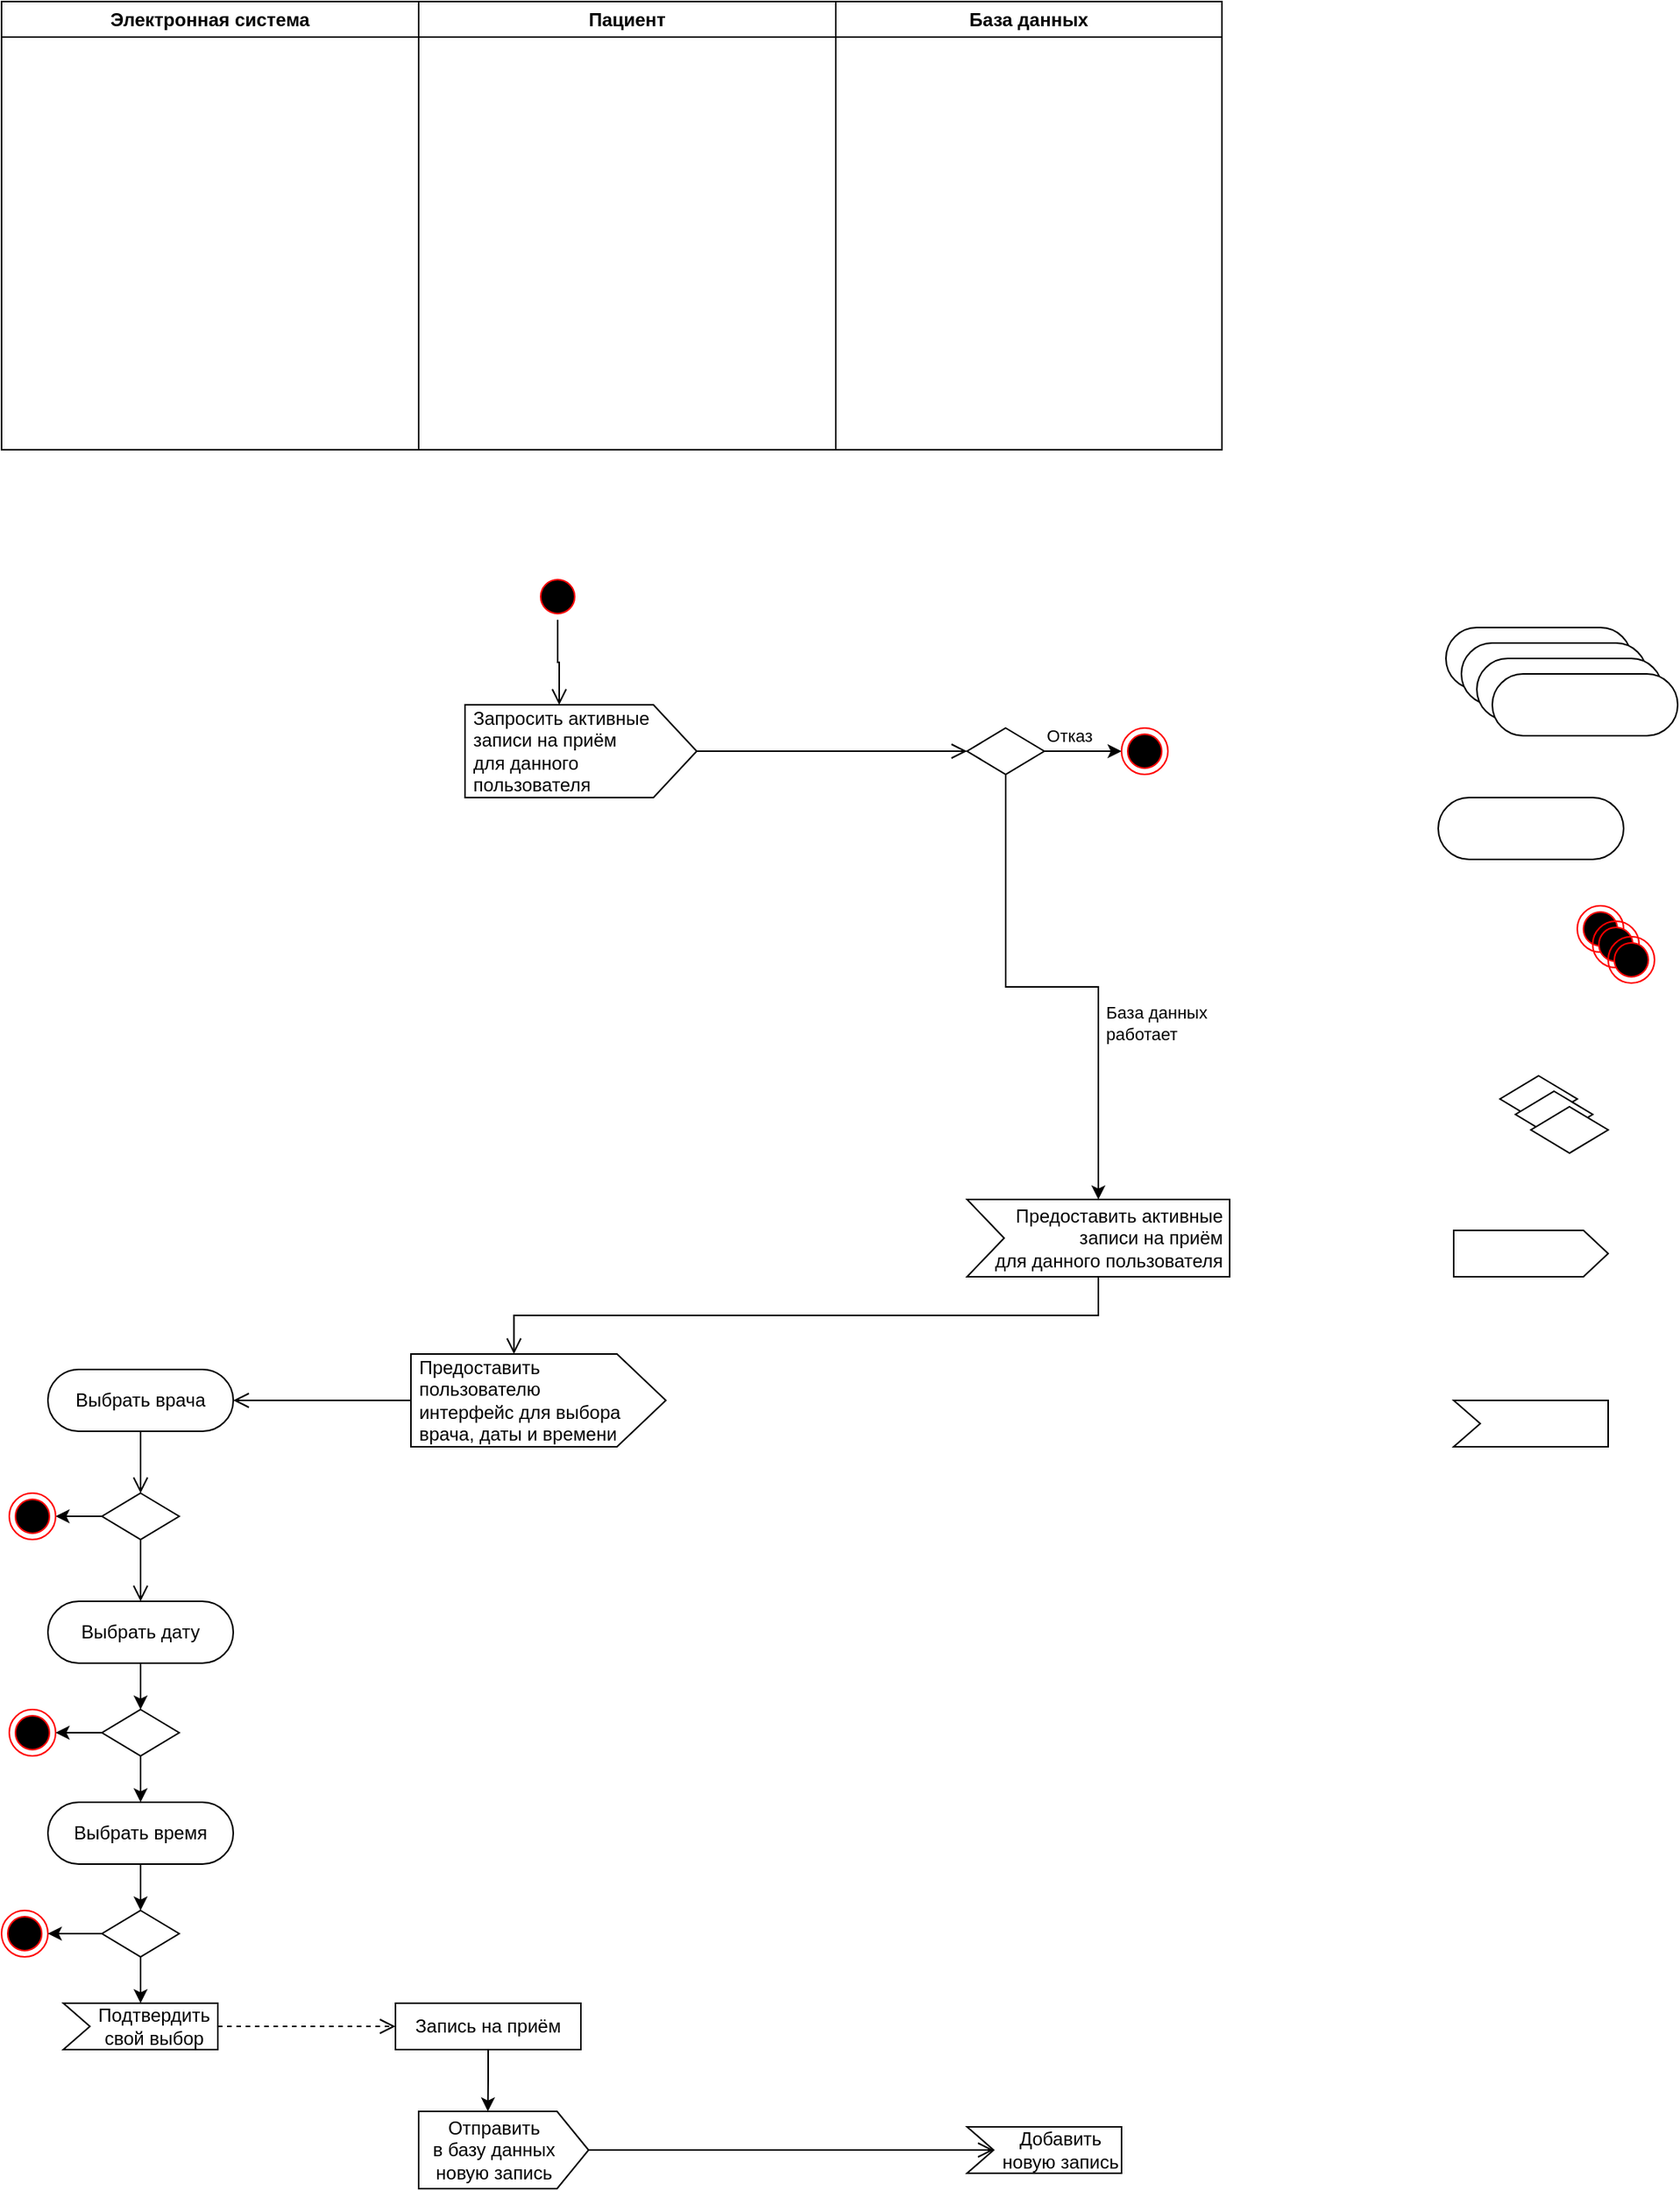 <mxfile version="26.2.13">
  <diagram name="Страница — 1" id="-tc6Zpcz32htVxLumAgN">
    <mxGraphModel dx="1500" dy="1010" grid="1" gridSize="10" guides="1" tooltips="1" connect="1" arrows="1" fold="1" page="1" pageScale="1" pageWidth="827" pageHeight="1169" math="0" shadow="0">
      <root>
        <mxCell id="0" />
        <mxCell id="1" parent="0" />
        <mxCell id="M7IDQv3rWQjjXNekp93g-1" value="Пациент" style="swimlane;whiteSpace=wrap;html=1;" parent="1" vertex="1">
          <mxGeometry x="290" y="20" width="270" height="290" as="geometry" />
        </mxCell>
        <mxCell id="M7IDQv3rWQjjXNekp93g-2" value="Электронная система" style="swimlane;whiteSpace=wrap;html=1;" parent="1" vertex="1">
          <mxGeometry x="20" y="20" width="270" height="290" as="geometry" />
        </mxCell>
        <mxCell id="M7IDQv3rWQjjXNekp93g-5" value="" style="ellipse;html=1;shape=endState;fillColor=#000000;strokeColor=#ff0000;" parent="1" vertex="1">
          <mxGeometry x="1040" y="605" width="30" height="30" as="geometry" />
        </mxCell>
        <mxCell id="M7IDQv3rWQjjXNekp93g-6" value="" style="ellipse;html=1;shape=startState;fillColor=#000000;strokeColor=#ff0000;" parent="1" vertex="1">
          <mxGeometry x="365" y="390" width="30" height="30" as="geometry" />
        </mxCell>
        <mxCell id="M7IDQv3rWQjjXNekp93g-7" value="" style="edgeStyle=orthogonalEdgeStyle;html=1;verticalAlign=bottom;endArrow=open;endSize=8;strokeColor=#000000;rounded=0;entryX=0;entryY=0;entryDx=61;entryDy=0;entryPerimeter=0;" parent="1" source="M7IDQv3rWQjjXNekp93g-6" edge="1" target="M7IDQv3rWQjjXNekp93g-46">
          <mxGeometry relative="1" as="geometry">
            <mxPoint x="430" y="448" as="targetPoint" />
          </mxGeometry>
        </mxCell>
        <mxCell id="M7IDQv3rWQjjXNekp93g-21" style="edgeStyle=orthogonalEdgeStyle;rounded=0;orthogonalLoop=1;jettySize=auto;html=1;exitX=0;exitY=0.5;exitDx=0;exitDy=0;entryX=1;entryY=0.5;entryDx=0;entryDy=0;" parent="1" source="M7IDQv3rWQjjXNekp93g-8" target="M7IDQv3rWQjjXNekp93g-19" edge="1">
          <mxGeometry relative="1" as="geometry" />
        </mxCell>
        <mxCell id="M7IDQv3rWQjjXNekp93g-28" style="edgeStyle=orthogonalEdgeStyle;rounded=0;orthogonalLoop=1;jettySize=auto;html=1;exitX=0.5;exitY=1;exitDx=0;exitDy=0;entryX=0.5;entryY=0;entryDx=0;entryDy=0;endArrow=open;endFill=0;endSize=8;" parent="1" source="M7IDQv3rWQjjXNekp93g-8" target="M7IDQv3rWQjjXNekp93g-14" edge="1">
          <mxGeometry relative="1" as="geometry" />
        </mxCell>
        <mxCell id="M7IDQv3rWQjjXNekp93g-8" value="" style="rhombus;whiteSpace=wrap;html=1;" parent="1" vertex="1">
          <mxGeometry x="85" y="985" width="50" height="30" as="geometry" />
        </mxCell>
        <mxCell id="M7IDQv3rWQjjXNekp93g-11" value="База данных" style="swimlane;whiteSpace=wrap;html=1;" parent="1" vertex="1">
          <mxGeometry x="560" y="20" width="250" height="290" as="geometry" />
        </mxCell>
        <mxCell id="M7IDQv3rWQjjXNekp93g-16" style="edgeStyle=orthogonalEdgeStyle;rounded=0;orthogonalLoop=1;jettySize=auto;html=1;exitX=0.5;exitY=1;exitDx=0;exitDy=0;entryX=0.5;entryY=0;entryDx=0;entryDy=0;endArrow=open;endFill=0;endSize=8;" parent="1" source="M7IDQv3rWQjjXNekp93g-12" target="M7IDQv3rWQjjXNekp93g-8" edge="1">
          <mxGeometry relative="1" as="geometry" />
        </mxCell>
        <mxCell id="M7IDQv3rWQjjXNekp93g-12" value="Выбрать врача" style="rounded=1;whiteSpace=wrap;html=1;arcSize=50;" parent="1" vertex="1">
          <mxGeometry x="50" y="905" width="120" height="40" as="geometry" />
        </mxCell>
        <mxCell id="M7IDQv3rWQjjXNekp93g-13" value="" style="rounded=1;whiteSpace=wrap;html=1;arcSize=50;" parent="1" vertex="1">
          <mxGeometry x="955" y="425" width="120" height="40" as="geometry" />
        </mxCell>
        <mxCell id="M7IDQv3rWQjjXNekp93g-37" style="edgeStyle=orthogonalEdgeStyle;rounded=0;orthogonalLoop=1;jettySize=auto;html=1;exitX=0.5;exitY=1;exitDx=0;exitDy=0;entryX=0.5;entryY=0;entryDx=0;entryDy=0;" parent="1" source="M7IDQv3rWQjjXNekp93g-14" target="M7IDQv3rWQjjXNekp93g-36" edge="1">
          <mxGeometry relative="1" as="geometry" />
        </mxCell>
        <mxCell id="M7IDQv3rWQjjXNekp93g-14" value="Выбрать дату" style="rounded=1;whiteSpace=wrap;html=1;arcSize=50;" parent="1" vertex="1">
          <mxGeometry x="50" y="1055" width="120" height="40" as="geometry" />
        </mxCell>
        <mxCell id="M7IDQv3rWQjjXNekp93g-40" style="edgeStyle=orthogonalEdgeStyle;rounded=0;orthogonalLoop=1;jettySize=auto;html=1;exitX=0.5;exitY=1;exitDx=0;exitDy=0;entryX=0.5;entryY=0;entryDx=0;entryDy=0;" parent="1" source="M7IDQv3rWQjjXNekp93g-15" target="M7IDQv3rWQjjXNekp93g-35" edge="1">
          <mxGeometry relative="1" as="geometry" />
        </mxCell>
        <mxCell id="M7IDQv3rWQjjXNekp93g-15" value="Выбрать время" style="rounded=1;whiteSpace=wrap;html=1;arcSize=50;" parent="1" vertex="1">
          <mxGeometry x="50" y="1185" width="120" height="40" as="geometry" />
        </mxCell>
        <mxCell id="M7IDQv3rWQjjXNekp93g-17" value="Запись на приём" style="rounded=0;whiteSpace=wrap;html=1;" parent="1" vertex="1">
          <mxGeometry x="275" y="1315" width="120" height="30" as="geometry" />
        </mxCell>
        <mxCell id="M7IDQv3rWQjjXNekp93g-19" value="" style="ellipse;html=1;shape=endState;fillColor=#000000;strokeColor=#ff0000;" parent="1" vertex="1">
          <mxGeometry x="25" y="985" width="30" height="30" as="geometry" />
        </mxCell>
        <mxCell id="M7IDQv3rWQjjXNekp93g-22" value="" style="rounded=1;whiteSpace=wrap;html=1;arcSize=50;" parent="1" vertex="1">
          <mxGeometry x="965" y="435" width="120" height="40" as="geometry" />
        </mxCell>
        <mxCell id="M7IDQv3rWQjjXNekp93g-23" value="" style="rounded=1;whiteSpace=wrap;html=1;arcSize=50;" parent="1" vertex="1">
          <mxGeometry x="950" y="535" width="120" height="40" as="geometry" />
        </mxCell>
        <mxCell id="M7IDQv3rWQjjXNekp93g-25" value="" style="ellipse;html=1;shape=endState;fillColor=#000000;strokeColor=#ff0000;" parent="1" vertex="1">
          <mxGeometry x="1050" y="615" width="30" height="30" as="geometry" />
        </mxCell>
        <mxCell id="M7IDQv3rWQjjXNekp93g-26" value="" style="ellipse;html=1;shape=endState;fillColor=#000000;strokeColor=#ff0000;" parent="1" vertex="1">
          <mxGeometry x="20" y="1255" width="30" height="30" as="geometry" />
        </mxCell>
        <mxCell id="M7IDQv3rWQjjXNekp93g-27" value="" style="ellipse;html=1;shape=endState;fillColor=#000000;strokeColor=#ff0000;" parent="1" vertex="1">
          <mxGeometry x="25" y="1125" width="30" height="30" as="geometry" />
        </mxCell>
        <mxCell id="M7IDQv3rWQjjXNekp93g-31" value="" style="rhombus;whiteSpace=wrap;html=1;" parent="1" vertex="1">
          <mxGeometry x="990" y="715" width="50" height="30" as="geometry" />
        </mxCell>
        <mxCell id="M7IDQv3rWQjjXNekp93g-32" value="" style="rhombus;whiteSpace=wrap;html=1;" parent="1" vertex="1">
          <mxGeometry x="1000" y="725" width="50" height="30" as="geometry" />
        </mxCell>
        <mxCell id="M7IDQv3rWQjjXNekp93g-33" value="" style="rhombus;whiteSpace=wrap;html=1;" parent="1" vertex="1">
          <mxGeometry x="1010" y="735" width="50" height="30" as="geometry" />
        </mxCell>
        <mxCell id="v269OwnzQNkkRuqbyP1P-16" style="edgeStyle=orthogonalEdgeStyle;rounded=0;orthogonalLoop=1;jettySize=auto;html=1;exitX=1;exitY=0.5;exitDx=0;exitDy=0;entryX=0;entryY=0.5;entryDx=0;entryDy=0;" edge="1" parent="1" source="M7IDQv3rWQjjXNekp93g-34" target="M7IDQv3rWQjjXNekp93g-56">
          <mxGeometry relative="1" as="geometry" />
        </mxCell>
        <mxCell id="v269OwnzQNkkRuqbyP1P-19" value="Отказ" style="edgeLabel;html=1;align=center;verticalAlign=middle;resizable=0;points=[];" vertex="1" connectable="0" parent="v269OwnzQNkkRuqbyP1P-16">
          <mxGeometry x="-0.368" y="3" relative="1" as="geometry">
            <mxPoint y="-7" as="offset" />
          </mxGeometry>
        </mxCell>
        <mxCell id="M7IDQv3rWQjjXNekp93g-34" value="" style="rhombus;whiteSpace=wrap;html=1;" parent="1" vertex="1">
          <mxGeometry x="645" y="490" width="50" height="30" as="geometry" />
        </mxCell>
        <mxCell id="M7IDQv3rWQjjXNekp93g-41" style="edgeStyle=orthogonalEdgeStyle;rounded=0;orthogonalLoop=1;jettySize=auto;html=1;exitX=0;exitY=0.5;exitDx=0;exitDy=0;entryX=1;entryY=0.5;entryDx=0;entryDy=0;" parent="1" source="M7IDQv3rWQjjXNekp93g-35" target="M7IDQv3rWQjjXNekp93g-26" edge="1">
          <mxGeometry relative="1" as="geometry" />
        </mxCell>
        <mxCell id="M7IDQv3rWQjjXNekp93g-43" style="edgeStyle=orthogonalEdgeStyle;rounded=0;orthogonalLoop=1;jettySize=auto;html=1;exitX=0.5;exitY=1;exitDx=0;exitDy=0;entryX=0;entryY=0;entryDx=50;entryDy=0;entryPerimeter=0;" parent="1" source="M7IDQv3rWQjjXNekp93g-35" target="M7IDQv3rWQjjXNekp93g-54" edge="1">
          <mxGeometry relative="1" as="geometry">
            <mxPoint x="110" y="1315" as="targetPoint" />
          </mxGeometry>
        </mxCell>
        <mxCell id="M7IDQv3rWQjjXNekp93g-35" value="" style="rhombus;whiteSpace=wrap;html=1;" parent="1" vertex="1">
          <mxGeometry x="85" y="1255" width="50" height="30" as="geometry" />
        </mxCell>
        <mxCell id="M7IDQv3rWQjjXNekp93g-38" style="edgeStyle=orthogonalEdgeStyle;rounded=0;orthogonalLoop=1;jettySize=auto;html=1;exitX=0;exitY=0.5;exitDx=0;exitDy=0;entryX=1;entryY=0.5;entryDx=0;entryDy=0;" parent="1" source="M7IDQv3rWQjjXNekp93g-36" target="M7IDQv3rWQjjXNekp93g-27" edge="1">
          <mxGeometry relative="1" as="geometry" />
        </mxCell>
        <mxCell id="M7IDQv3rWQjjXNekp93g-39" style="edgeStyle=orthogonalEdgeStyle;rounded=0;orthogonalLoop=1;jettySize=auto;html=1;exitX=0.5;exitY=1;exitDx=0;exitDy=0;entryX=0.5;entryY=0;entryDx=0;entryDy=0;" parent="1" source="M7IDQv3rWQjjXNekp93g-36" target="M7IDQv3rWQjjXNekp93g-15" edge="1">
          <mxGeometry relative="1" as="geometry" />
        </mxCell>
        <mxCell id="M7IDQv3rWQjjXNekp93g-36" value="" style="rhombus;whiteSpace=wrap;html=1;" parent="1" vertex="1">
          <mxGeometry x="85" y="1125" width="50" height="30" as="geometry" />
        </mxCell>
        <mxCell id="M7IDQv3rWQjjXNekp93g-44" value="" style="html=1;shadow=0;dashed=0;align=center;verticalAlign=middle;shape=mxgraph.arrows2.arrow;dy=0;dx=16;notch=0;" parent="1" vertex="1">
          <mxGeometry x="960" y="815" width="100" height="30" as="geometry" />
        </mxCell>
        <mxCell id="M7IDQv3rWQjjXNekp93g-45" value="" style="html=1;shadow=0;dashed=0;align=center;verticalAlign=middle;shape=mxgraph.arrows2.arrow;dy=0;dx=0;notch=17.2;" parent="1" vertex="1">
          <mxGeometry x="960" y="925" width="100" height="30" as="geometry" />
        </mxCell>
        <mxCell id="M7IDQv3rWQjjXNekp93g-46" value="&amp;nbsp;Запросить активные&lt;div&gt;&amp;nbsp;записи на приём&lt;/div&gt;&lt;div&gt;&amp;nbsp;для данного&lt;/div&gt;&lt;div&gt;&lt;span style=&quot;background-color: transparent; color: light-dark(rgb(0, 0, 0), rgb(255, 255, 255));&quot;&gt;&amp;nbsp;пользователя&lt;/span&gt;&lt;/div&gt;" style="html=1;shadow=0;dashed=0;align=left;verticalAlign=middle;shape=mxgraph.arrows2.arrow;dy=0;dx=28;notch=0;" parent="1" vertex="1">
          <mxGeometry x="320" y="475" width="150" height="60" as="geometry" />
        </mxCell>
        <mxCell id="M7IDQv3rWQjjXNekp93g-47" value="Отправить&amp;nbsp; &amp;nbsp;&amp;nbsp;&lt;div&gt;в базу данных&amp;nbsp; &amp;nbsp;&amp;nbsp;&lt;/div&gt;&lt;div&gt;новую запись&amp;nbsp; &amp;nbsp;&amp;nbsp;&lt;/div&gt;" style="html=1;shadow=0;dashed=0;align=center;verticalAlign=middle;shape=mxgraph.arrows2.arrow;dy=0;dx=20.4;notch=0;" parent="1" vertex="1">
          <mxGeometry x="290" y="1385" width="110" height="50" as="geometry" />
        </mxCell>
        <mxCell id="oUJBNLu7hT6LgpA-EZTo-1" value="" style="edgeStyle=orthogonalEdgeStyle;rounded=0;orthogonalLoop=1;jettySize=auto;html=1;endSize=8;endArrow=open;endFill=0;" parent="1" source="M7IDQv3rWQjjXNekp93g-48" target="M7IDQv3rWQjjXNekp93g-12" edge="1">
          <mxGeometry relative="1" as="geometry" />
        </mxCell>
        <mxCell id="M7IDQv3rWQjjXNekp93g-48" value="&lt;div&gt;&lt;span style=&quot;background-color: transparent; color: light-dark(rgb(0, 0, 0), rgb(255, 255, 255));&quot;&gt;&amp;nbsp;Предоставить&lt;/span&gt;&lt;/div&gt;&lt;div style=&quot;padding-top: 0px; padding-left: 0px;&quot;&gt;&lt;span style=&quot;background-color: transparent; color: light-dark(rgb(0, 0, 0), rgb(255, 255, 255));&quot;&gt;&amp;nbsp;пользователю&lt;/span&gt;&lt;/div&gt;&lt;div&gt;&lt;span style=&quot;background-color: transparent; color: light-dark(rgb(0, 0, 0), rgb(255, 255, 255));&quot;&gt;&amp;nbsp;интерфейс для выбора&lt;/span&gt;&lt;/div&gt;&lt;div&gt;&lt;span style=&quot;background-color: transparent; color: light-dark(rgb(0, 0, 0), rgb(255, 255, 255));&quot;&gt;&amp;nbsp;врача, даты и времени&lt;/span&gt;&lt;br&gt;&lt;/div&gt;" style="html=1;shadow=0;dashed=0;align=left;verticalAlign=middle;shape=mxgraph.arrows2.arrow;dy=0;dx=31.6;notch=0;" parent="1" vertex="1">
          <mxGeometry x="285" y="895" width="165" height="60" as="geometry" />
        </mxCell>
        <mxCell id="M7IDQv3rWQjjXNekp93g-52" value="&amp;nbsp; &amp;nbsp; &amp;nbsp; &amp;nbsp; Предоставить активные&amp;nbsp;&lt;div&gt;&amp;nbsp; &amp;nbsp; &amp;nbsp;записи на приём&amp;nbsp;&lt;/div&gt;&lt;div&gt;&amp;nbsp; &amp;nbsp; &amp;nbsp; для данного&amp;nbsp;&lt;span style=&quot;background-color: transparent; color: light-dark(rgb(0, 0, 0), rgb(255, 255, 255));&quot;&gt;пользователя&amp;nbsp;&lt;/span&gt;&lt;/div&gt;" style="html=1;shadow=0;dashed=0;align=right;verticalAlign=middle;shape=mxgraph.arrows2.arrow;dy=0;dx=0;notch=24;" parent="1" vertex="1">
          <mxGeometry x="645" y="795" width="170" height="50" as="geometry" />
        </mxCell>
        <mxCell id="M7IDQv3rWQjjXNekp93g-53" value="&amp;nbsp; &amp;nbsp; &amp;nbsp; Добавить&lt;div&gt;&amp;nbsp; &amp;nbsp; &amp;nbsp; новую запись&lt;/div&gt;" style="html=1;shadow=0;dashed=0;align=center;verticalAlign=middle;shape=mxgraph.arrows2.arrow;dy=0;dx=0;notch=17.2;" parent="1" vertex="1">
          <mxGeometry x="645" y="1395" width="100" height="30" as="geometry" />
        </mxCell>
        <mxCell id="v269OwnzQNkkRuqbyP1P-3" style="edgeStyle=orthogonalEdgeStyle;rounded=0;orthogonalLoop=1;jettySize=auto;html=1;exitX=1;exitY=0.5;exitDx=0;exitDy=0;exitPerimeter=0;entryX=0;entryY=0.5;entryDx=0;entryDy=0;dashed=1;endArrow=open;endFill=0;endSize=8;" edge="1" parent="1" source="M7IDQv3rWQjjXNekp93g-54" target="M7IDQv3rWQjjXNekp93g-17">
          <mxGeometry relative="1" as="geometry" />
        </mxCell>
        <mxCell id="M7IDQv3rWQjjXNekp93g-54" value="&amp;nbsp; &amp;nbsp; &amp;nbsp;Подтвердить&lt;div&gt;&amp;nbsp; &amp;nbsp; &amp;nbsp;свой выбор&lt;/div&gt;" style="html=1;shadow=0;dashed=0;align=center;verticalAlign=middle;shape=mxgraph.arrows2.arrow;dy=0;dx=0;notch=17.2;" parent="1" vertex="1">
          <mxGeometry x="60" y="1315" width="100" height="30" as="geometry" />
        </mxCell>
        <mxCell id="M7IDQv3rWQjjXNekp93g-55" value="" style="ellipse;html=1;shape=endState;fillColor=#000000;strokeColor=#ff0000;" parent="1" vertex="1">
          <mxGeometry x="1060" y="625" width="30" height="30" as="geometry" />
        </mxCell>
        <mxCell id="M7IDQv3rWQjjXNekp93g-56" value="" style="ellipse;html=1;shape=endState;fillColor=#000000;strokeColor=#ff0000;" parent="1" vertex="1">
          <mxGeometry x="745" y="490" width="30" height="30" as="geometry" />
        </mxCell>
        <mxCell id="M7IDQv3rWQjjXNekp93g-57" value="" style="rounded=1;whiteSpace=wrap;html=1;arcSize=50;" parent="1" vertex="1">
          <mxGeometry x="975" y="445" width="120" height="40" as="geometry" />
        </mxCell>
        <mxCell id="M7IDQv3rWQjjXNekp93g-58" value="" style="rounded=1;whiteSpace=wrap;html=1;arcSize=50;" parent="1" vertex="1">
          <mxGeometry x="985" y="455" width="120" height="40" as="geometry" />
        </mxCell>
        <mxCell id="v269OwnzQNkkRuqbyP1P-8" style="edgeStyle=orthogonalEdgeStyle;rounded=0;orthogonalLoop=1;jettySize=auto;html=1;exitX=0.5;exitY=1;exitDx=0;exitDy=0;entryX=0;entryY=0;entryDx=44.8;entryDy=0;entryPerimeter=0;" edge="1" parent="1" source="M7IDQv3rWQjjXNekp93g-17" target="M7IDQv3rWQjjXNekp93g-47">
          <mxGeometry relative="1" as="geometry" />
        </mxCell>
        <mxCell id="v269OwnzQNkkRuqbyP1P-12" style="edgeStyle=orthogonalEdgeStyle;rounded=0;orthogonalLoop=1;jettySize=auto;html=1;exitX=1;exitY=0.5;exitDx=0;exitDy=0;exitPerimeter=0;entryX=0;entryY=0.5;entryDx=17.2;entryDy=0;entryPerimeter=0;endArrow=open;endFill=0;endSize=8;" edge="1" parent="1" source="M7IDQv3rWQjjXNekp93g-47" target="M7IDQv3rWQjjXNekp93g-53">
          <mxGeometry relative="1" as="geometry" />
        </mxCell>
        <mxCell id="v269OwnzQNkkRuqbyP1P-13" style="edgeStyle=orthogonalEdgeStyle;rounded=0;orthogonalLoop=1;jettySize=auto;html=1;exitX=1;exitY=0.5;exitDx=0;exitDy=0;exitPerimeter=0;endArrow=open;endFill=0;endSize=8;entryX=0;entryY=0.5;entryDx=0;entryDy=0;" edge="1" parent="1" source="M7IDQv3rWQjjXNekp93g-46" target="M7IDQv3rWQjjXNekp93g-34">
          <mxGeometry relative="1" as="geometry">
            <mxPoint x="550" y="450" as="targetPoint" />
          </mxGeometry>
        </mxCell>
        <mxCell id="v269OwnzQNkkRuqbyP1P-14" style="edgeStyle=orthogonalEdgeStyle;rounded=0;orthogonalLoop=1;jettySize=auto;html=1;exitX=0;exitY=0;exitDx=85;exitDy=50;exitPerimeter=0;entryX=0;entryY=0;entryDx=66.7;entryDy=0;entryPerimeter=0;endArrow=open;endFill=0;endSize=8;" edge="1" parent="1" source="M7IDQv3rWQjjXNekp93g-52" target="M7IDQv3rWQjjXNekp93g-48">
          <mxGeometry relative="1" as="geometry" />
        </mxCell>
        <mxCell id="v269OwnzQNkkRuqbyP1P-17" style="edgeStyle=orthogonalEdgeStyle;rounded=0;orthogonalLoop=1;jettySize=auto;html=1;exitX=0.5;exitY=1;exitDx=0;exitDy=0;entryX=0;entryY=0;entryDx=85;entryDy=0;entryPerimeter=0;" edge="1" parent="1" source="M7IDQv3rWQjjXNekp93g-34" target="M7IDQv3rWQjjXNekp93g-52">
          <mxGeometry relative="1" as="geometry" />
        </mxCell>
        <mxCell id="v269OwnzQNkkRuqbyP1P-18" value="&amp;nbsp;База данных&lt;div&gt;&amp;nbsp;работает&lt;/div&gt;" style="edgeLabel;html=1;align=left;verticalAlign=middle;resizable=0;points=[];" vertex="1" connectable="0" parent="v269OwnzQNkkRuqbyP1P-17">
          <mxGeometry x="-0.448" y="-3" relative="1" as="geometry">
            <mxPoint x="63" y="68" as="offset" />
          </mxGeometry>
        </mxCell>
      </root>
    </mxGraphModel>
  </diagram>
</mxfile>
